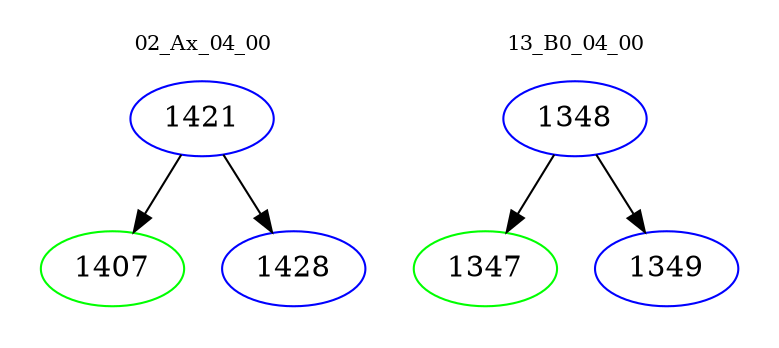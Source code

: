 digraph{
subgraph cluster_0 {
color = white
label = "02_Ax_04_00";
fontsize=10;
T0_1421 [label="1421", color="blue"]
T0_1421 -> T0_1407 [color="black"]
T0_1407 [label="1407", color="green"]
T0_1421 -> T0_1428 [color="black"]
T0_1428 [label="1428", color="blue"]
}
subgraph cluster_1 {
color = white
label = "13_B0_04_00";
fontsize=10;
T1_1348 [label="1348", color="blue"]
T1_1348 -> T1_1347 [color="black"]
T1_1347 [label="1347", color="green"]
T1_1348 -> T1_1349 [color="black"]
T1_1349 [label="1349", color="blue"]
}
}
